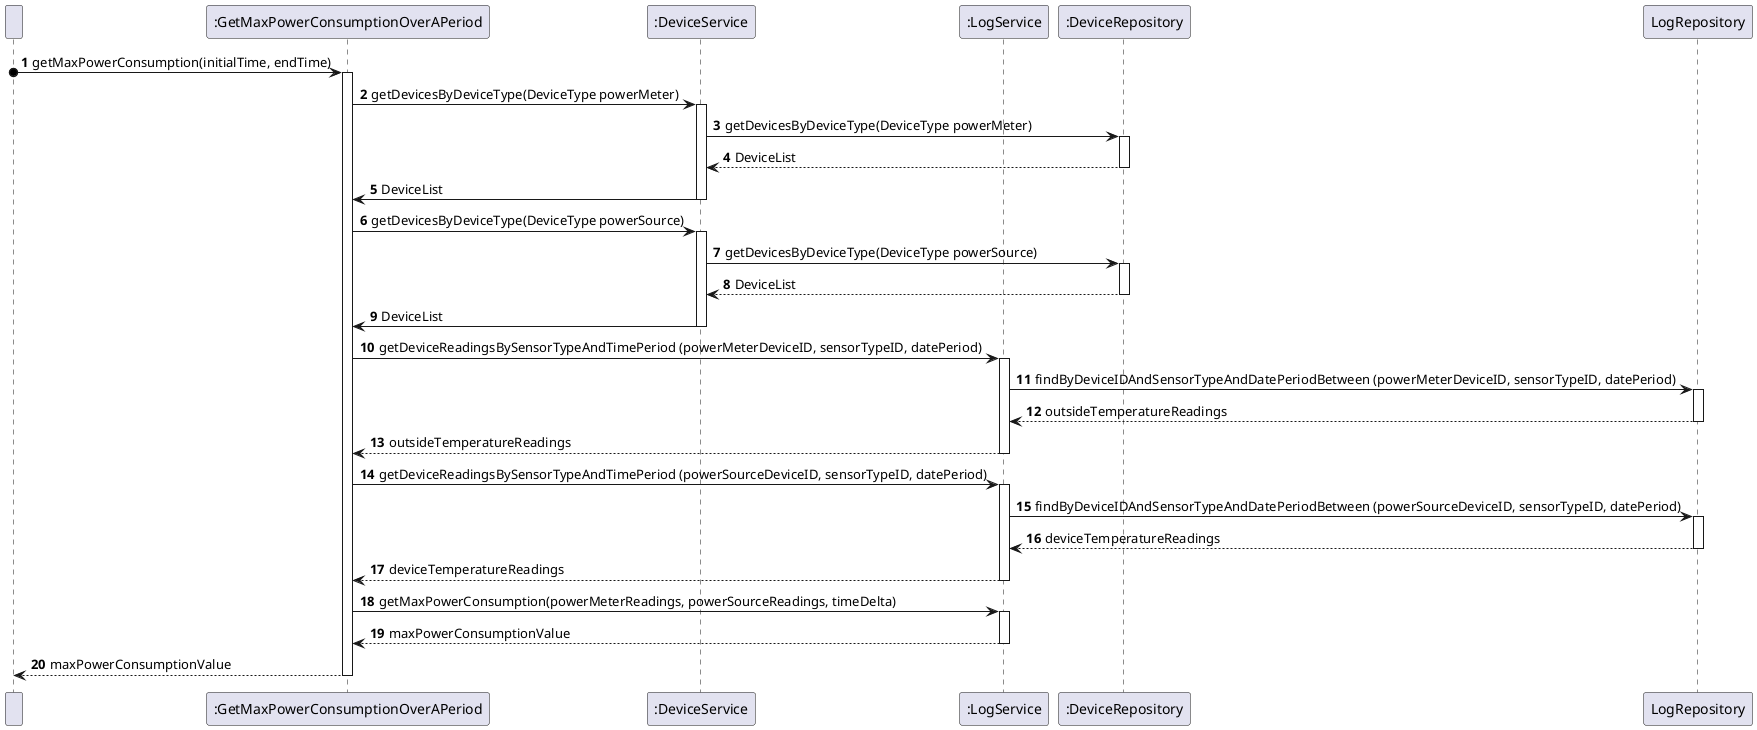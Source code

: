@startuml
'https://plantuml.com/sequence-diagram

participant " " as User
participant Controller as ":GetMaxPowerConsumptionOverAPeriod"
participant DeviceService as ":DeviceService"
participant LogService as ":LogService"
participant DeviceRepository as ":DeviceRepository"

autonumber

User o-> Controller: getMaxPowerConsumption(initialTime, endTime)

activate Controller

Controller -> DeviceService: getDevicesByDeviceType(DeviceType powerMeter)

activate DeviceService

DeviceService -> DeviceRepository: getDevicesByDeviceType(DeviceType powerMeter)

activate DeviceRepository

DeviceRepository --> DeviceService: DeviceList

deactivate DeviceRepository

DeviceService -> Controller: DeviceList

deactivate DeviceService

'--------------------------------------------'

Controller -> DeviceService: getDevicesByDeviceType(DeviceType powerSource)

activate DeviceService

DeviceService -> DeviceRepository: getDevicesByDeviceType(DeviceType powerSource)

activate DeviceRepository

DeviceRepository --> DeviceService: DeviceList

deactivate DeviceRepository

DeviceService -> Controller: DeviceList

deactivate DeviceService

'--------------------------------------------'

Controller -> LogService: getDeviceReadingsBySensorTypeAndTimePeriod (powerMeterDeviceID, sensorTypeID, datePeriod)

activate LogService

LogService -> LogRepository: findByDeviceIDAndSensorTypeAndDatePeriodBetween (powerMeterDeviceID, sensorTypeID, datePeriod)

activate LogRepository

LogRepository --> LogService: outsideTemperatureReadings

deactivate LogRepository

LogService --> Controller: outsideTemperatureReadings

deactivate LogService

Controller -> LogService: getDeviceReadingsBySensorTypeAndTimePeriod (powerSourceDeviceID, sensorTypeID, datePeriod)

'--------------------------------------------'

activate LogService

LogService -> LogRepository: findByDeviceIDAndSensorTypeAndDatePeriodBetween (powerSourceDeviceID, sensorTypeID, datePeriod)

activate LogRepository

LogRepository --> LogService: deviceTemperatureReadings

deactivate LogRepository

LogService --> Controller: deviceTemperatureReadings

deactivate LogService

Controller -> LogService: getMaxPowerConsumption(powerMeterReadings, powerSourceReadings, timeDelta)

'--------------------------------------------'

activate LogService

LogService --> Controller: maxPowerConsumptionValue

deactivate LogService

Controller --> User: maxPowerConsumptionValue


deactivate Controller

@enduml
